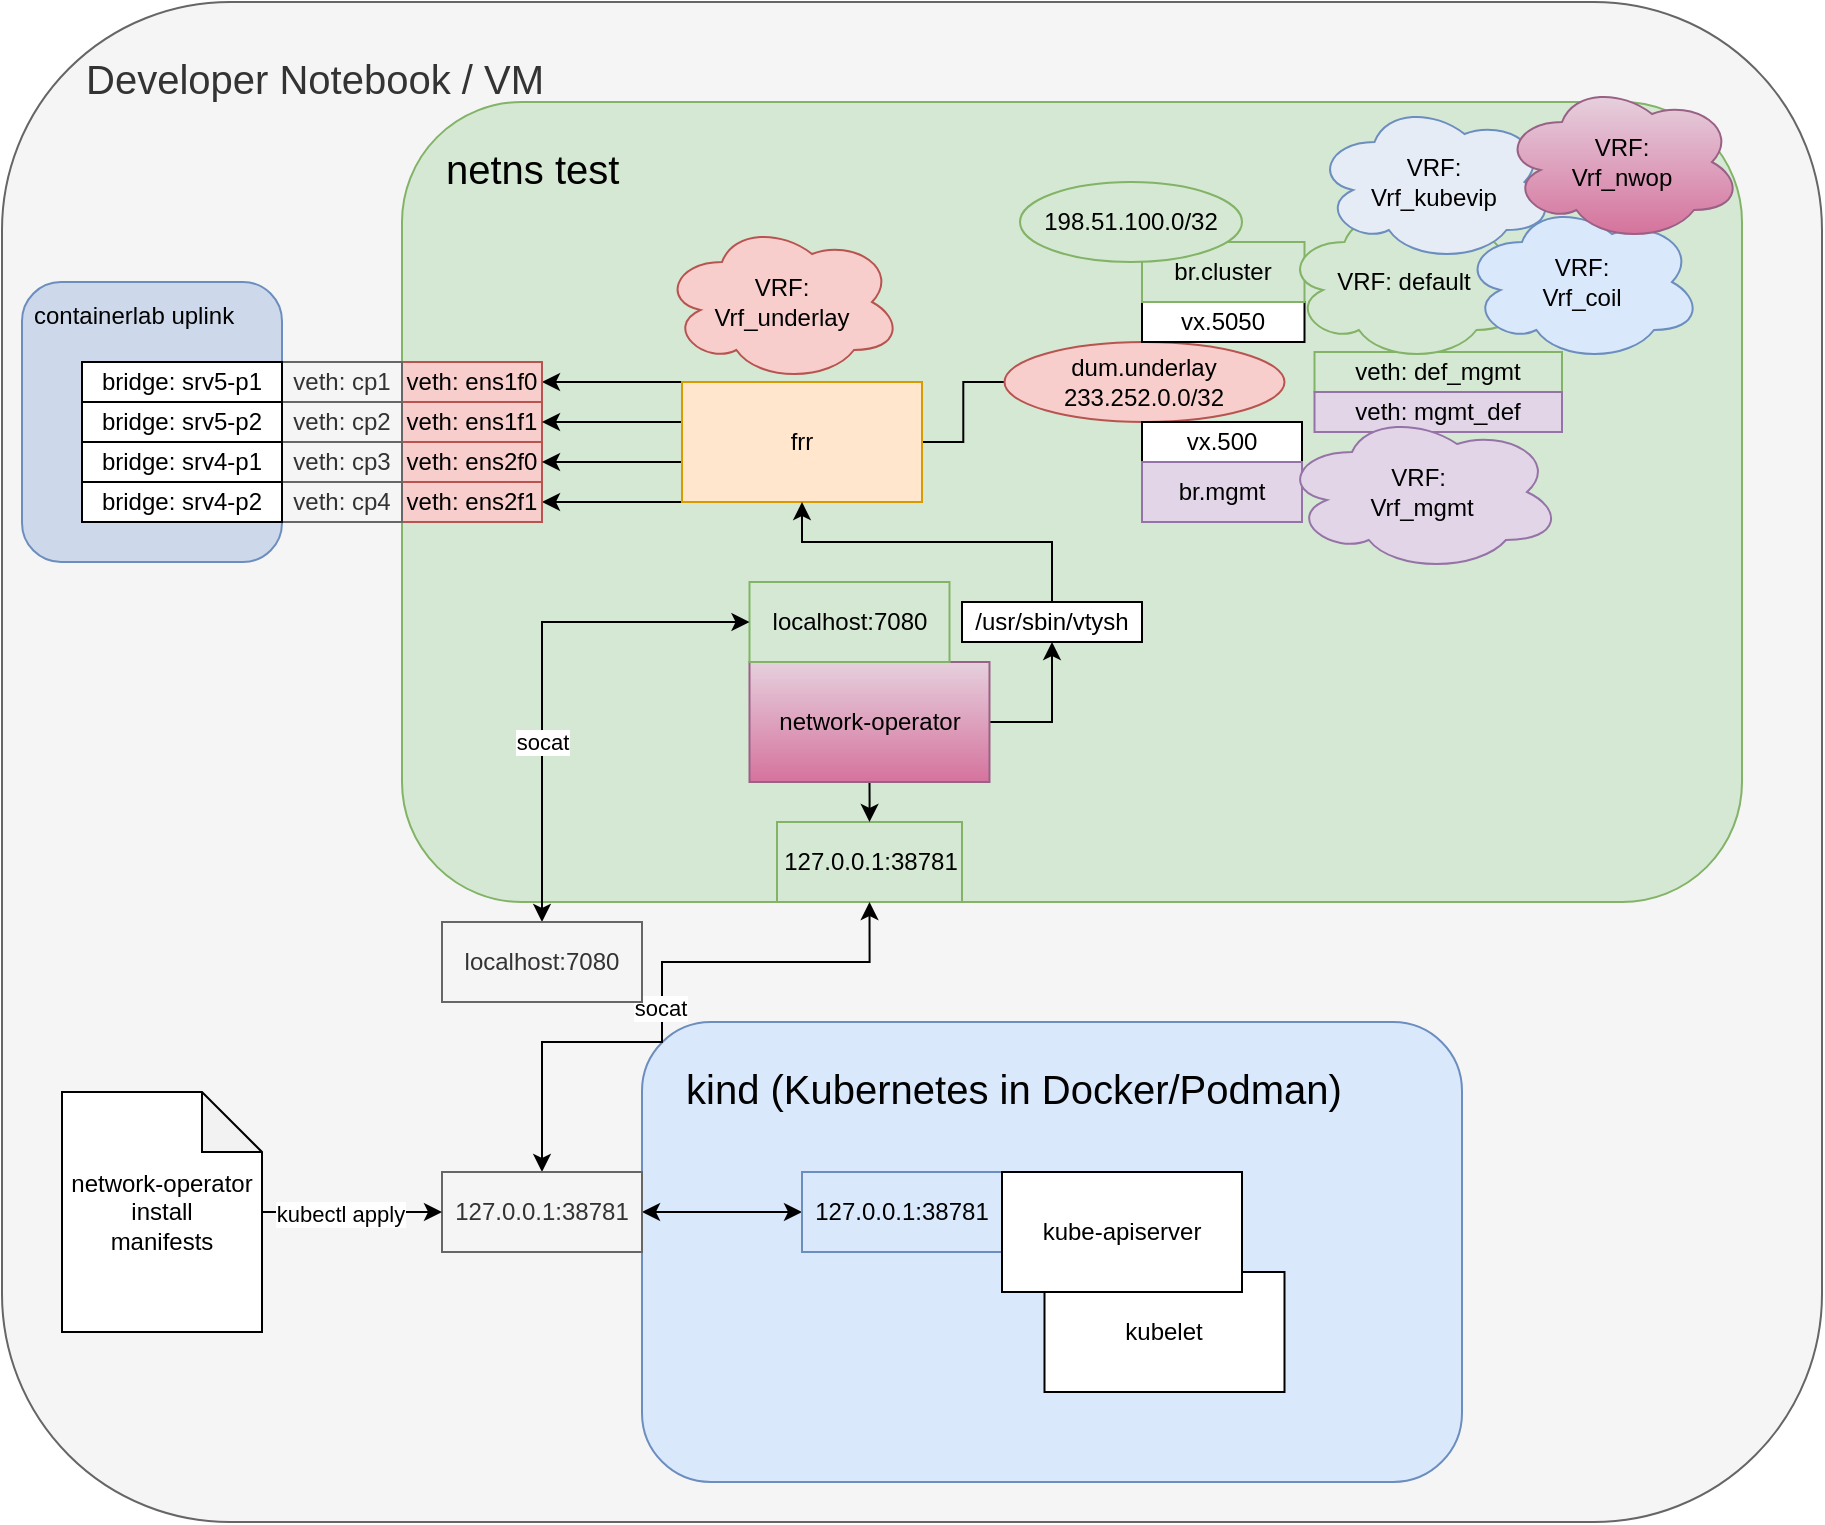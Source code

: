 <mxfile version="21.6.6" type="device">
  <diagram name="Page-1" id="iIiar0x5rh6olEEfK-hi">
    <mxGraphModel dx="1597" dy="879" grid="1" gridSize="10" guides="1" tooltips="1" connect="1" arrows="1" fold="1" page="1" pageScale="1" pageWidth="850" pageHeight="1100" math="0" shadow="0">
      <root>
        <mxCell id="0" />
        <mxCell id="1" parent="0" />
        <mxCell id="qMsLRq_LPOjLAS0bArvF-2" value="Developer Notebook / VM" style="rounded=1;whiteSpace=wrap;html=1;fillColor=#f5f5f5;strokeColor=#666666;verticalAlign=top;align=left;spacingTop=20;fontSize=20;spacingLeft=40;fontColor=#333333;" parent="1" vertex="1">
          <mxGeometry x="50" y="40" width="910" height="760" as="geometry" />
        </mxCell>
        <mxCell id="gz2Yi-kyLkoLTa3RXbDF-60" value="containerlab uplink" style="rounded=1;whiteSpace=wrap;html=1;fillColor=#cdd9ea;strokeColor=#6c8ebf;align=left;verticalAlign=top;spacingTop=3;spacingLeft=4;" parent="1" vertex="1">
          <mxGeometry x="60" y="180" width="130" height="140" as="geometry" />
        </mxCell>
        <mxCell id="qMsLRq_LPOjLAS0bArvF-3" value="netns test" style="rounded=1;whiteSpace=wrap;html=1;align=left;labelPosition=center;verticalLabelPosition=middle;verticalAlign=top;spacingTop=15;spacingLeft=20;fontSize=20;fillColor=#d5e8d4;strokeColor=#82b366;" parent="1" vertex="1">
          <mxGeometry x="250" y="90" width="670" height="400" as="geometry" />
        </mxCell>
        <mxCell id="gz2Yi-kyLkoLTa3RXbDF-2" value="&lt;font style=&quot;font-size: 20px;&quot;&gt;kind (Kubernetes in Docker/Podman)&lt;/font&gt;" style="rounded=1;whiteSpace=wrap;html=1;align=left;labelPosition=center;verticalLabelPosition=middle;verticalAlign=top;spacingTop=15;spacingLeft=20;fillColor=#dae8fc;strokeColor=#6c8ebf;" parent="1" vertex="1">
          <mxGeometry x="370" y="550" width="410" height="230" as="geometry" />
        </mxCell>
        <mxCell id="gz2Yi-kyLkoLTa3RXbDF-3" value="127.0.0.1:38781" style="rounded=0;whiteSpace=wrap;html=1;fillColor=#d5e8d4;strokeColor=#82b366;" parent="1" vertex="1">
          <mxGeometry x="437.5" y="450" width="92.5" height="40" as="geometry" />
        </mxCell>
        <mxCell id="gz2Yi-kyLkoLTa3RXbDF-5" style="edgeStyle=orthogonalEdgeStyle;rounded=0;orthogonalLoop=1;jettySize=auto;html=1;exitX=0.5;exitY=0;exitDx=0;exitDy=0;entryX=0.5;entryY=1;entryDx=0;entryDy=0;startArrow=classic;startFill=1;" parent="1" source="gz2Yi-kyLkoLTa3RXbDF-4" target="gz2Yi-kyLkoLTa3RXbDF-3" edge="1">
          <mxGeometry relative="1" as="geometry">
            <Array as="points">
              <mxPoint x="320" y="560" />
              <mxPoint x="380" y="560" />
              <mxPoint x="380" y="520" />
              <mxPoint x="484" y="520" />
            </Array>
          </mxGeometry>
        </mxCell>
        <mxCell id="gz2Yi-kyLkoLTa3RXbDF-28" value="socat" style="edgeLabel;html=1;align=center;verticalAlign=middle;resizable=0;points=[];" parent="gz2Yi-kyLkoLTa3RXbDF-5" vertex="1" connectable="0">
          <mxGeometry x="-0.05" y="1" relative="1" as="geometry">
            <mxPoint as="offset" />
          </mxGeometry>
        </mxCell>
        <mxCell id="gz2Yi-kyLkoLTa3RXbDF-44" style="edgeStyle=orthogonalEdgeStyle;rounded=0;orthogonalLoop=1;jettySize=auto;html=1;exitX=1;exitY=0.5;exitDx=0;exitDy=0;entryX=0;entryY=0.5;entryDx=0;entryDy=0;startArrow=classic;startFill=1;" parent="1" source="gz2Yi-kyLkoLTa3RXbDF-4" target="gz2Yi-kyLkoLTa3RXbDF-43" edge="1">
          <mxGeometry relative="1" as="geometry" />
        </mxCell>
        <mxCell id="gz2Yi-kyLkoLTa3RXbDF-4" value="127.0.0.1:38781" style="rounded=0;whiteSpace=wrap;html=1;fillColor=#f5f5f5;fontColor=#333333;strokeColor=#666666;" parent="1" vertex="1">
          <mxGeometry x="270" y="625" width="100" height="40" as="geometry" />
        </mxCell>
        <mxCell id="gz2Yi-kyLkoLTa3RXbDF-11" style="edgeStyle=orthogonalEdgeStyle;rounded=0;orthogonalLoop=1;jettySize=auto;html=1;exitX=0.5;exitY=1;exitDx=0;exitDy=0;entryX=0.5;entryY=0;entryDx=0;entryDy=0;" parent="1" source="gz2Yi-kyLkoLTa3RXbDF-6" target="gz2Yi-kyLkoLTa3RXbDF-3" edge="1">
          <mxGeometry relative="1" as="geometry">
            <mxPoint x="358.75" y="450" as="targetPoint" />
            <Array as="points">
              <mxPoint x="484" y="440" />
              <mxPoint x="484" y="440" />
            </Array>
          </mxGeometry>
        </mxCell>
        <mxCell id="gz2Yi-kyLkoLTa3RXbDF-13" style="edgeStyle=orthogonalEdgeStyle;rounded=0;orthogonalLoop=1;jettySize=auto;html=1;exitX=1;exitY=0.5;exitDx=0;exitDy=0;entryX=0.5;entryY=1;entryDx=0;entryDy=0;" parent="1" source="gz2Yi-kyLkoLTa3RXbDF-6" target="gz2Yi-kyLkoLTa3RXbDF-12" edge="1">
          <mxGeometry relative="1" as="geometry">
            <Array as="points">
              <mxPoint x="575" y="400" />
            </Array>
          </mxGeometry>
        </mxCell>
        <mxCell id="gz2Yi-kyLkoLTa3RXbDF-6" value="network-operator" style="rounded=0;whiteSpace=wrap;html=1;fillColor=#e6d0de;gradientColor=#d5739d;strokeColor=#996185;" parent="1" vertex="1">
          <mxGeometry x="423.75" y="370" width="120" height="60" as="geometry" />
        </mxCell>
        <mxCell id="gz2Yi-kyLkoLTa3RXbDF-8" value="veth: ens1f1" style="rounded=0;whiteSpace=wrap;html=1;fillColor=#f8cecc;strokeColor=#b85450;" parent="1" vertex="1">
          <mxGeometry x="250" y="240" width="70" height="20" as="geometry" />
        </mxCell>
        <mxCell id="gz2Yi-kyLkoLTa3RXbDF-9" value="veth: ens2f0" style="rounded=0;whiteSpace=wrap;html=1;fillColor=#f8cecc;strokeColor=#b85450;" parent="1" vertex="1">
          <mxGeometry x="250" y="260" width="70" height="20" as="geometry" />
        </mxCell>
        <mxCell id="gz2Yi-kyLkoLTa3RXbDF-20" style="edgeStyle=orthogonalEdgeStyle;rounded=0;orthogonalLoop=1;jettySize=auto;html=1;exitX=0;exitY=0;exitDx=0;exitDy=0;entryX=1;entryY=0.5;entryDx=0;entryDy=0;" parent="1" source="gz2Yi-kyLkoLTa3RXbDF-10" target="gz2Yi-kyLkoLTa3RXbDF-16" edge="1">
          <mxGeometry relative="1" as="geometry">
            <Array as="points">
              <mxPoint x="390" y="230" />
              <mxPoint x="390" y="230" />
            </Array>
          </mxGeometry>
        </mxCell>
        <mxCell id="gz2Yi-kyLkoLTa3RXbDF-21" style="edgeStyle=orthogonalEdgeStyle;rounded=0;orthogonalLoop=1;jettySize=auto;html=1;exitX=0;exitY=0.25;exitDx=0;exitDy=0;entryX=1;entryY=0.5;entryDx=0;entryDy=0;" parent="1" source="gz2Yi-kyLkoLTa3RXbDF-10" target="gz2Yi-kyLkoLTa3RXbDF-8" edge="1">
          <mxGeometry relative="1" as="geometry">
            <Array as="points">
              <mxPoint x="490" y="230" />
              <mxPoint x="390" y="230" />
              <mxPoint x="390" y="250" />
            </Array>
          </mxGeometry>
        </mxCell>
        <mxCell id="gz2Yi-kyLkoLTa3RXbDF-22" style="edgeStyle=orthogonalEdgeStyle;rounded=0;orthogonalLoop=1;jettySize=auto;html=1;exitX=0;exitY=0.5;exitDx=0;exitDy=0;entryX=1;entryY=0.5;entryDx=0;entryDy=0;" parent="1" source="gz2Yi-kyLkoLTa3RXbDF-10" target="gz2Yi-kyLkoLTa3RXbDF-9" edge="1">
          <mxGeometry relative="1" as="geometry">
            <Array as="points">
              <mxPoint x="490" y="250" />
              <mxPoint x="400" y="250" />
              <mxPoint x="400" y="270" />
            </Array>
          </mxGeometry>
        </mxCell>
        <mxCell id="gz2Yi-kyLkoLTa3RXbDF-23" style="edgeStyle=orthogonalEdgeStyle;rounded=0;orthogonalLoop=1;jettySize=auto;html=1;exitX=0;exitY=1;exitDx=0;exitDy=0;entryX=1;entryY=0.5;entryDx=0;entryDy=0;" parent="1" source="gz2Yi-kyLkoLTa3RXbDF-10" target="gz2Yi-kyLkoLTa3RXbDF-15" edge="1">
          <mxGeometry relative="1" as="geometry">
            <Array as="points">
              <mxPoint x="410" y="270" />
              <mxPoint x="410" y="290" />
            </Array>
          </mxGeometry>
        </mxCell>
        <mxCell id="gz2Yi-kyLkoLTa3RXbDF-56" style="edgeStyle=orthogonalEdgeStyle;rounded=0;orthogonalLoop=1;jettySize=auto;html=1;exitX=1;exitY=0.5;exitDx=0;exitDy=0;entryX=0;entryY=0.5;entryDx=0;entryDy=0;endArrow=none;endFill=0;" parent="1" source="gz2Yi-kyLkoLTa3RXbDF-10" target="gz2Yi-kyLkoLTa3RXbDF-39" edge="1">
          <mxGeometry relative="1" as="geometry" />
        </mxCell>
        <mxCell id="gz2Yi-kyLkoLTa3RXbDF-10" value="frr" style="rounded=0;whiteSpace=wrap;html=1;fillColor=#ffe6cc;strokeColor=#d79b00;" parent="1" vertex="1">
          <mxGeometry x="390" y="230" width="120" height="60" as="geometry" />
        </mxCell>
        <mxCell id="gz2Yi-kyLkoLTa3RXbDF-14" style="edgeStyle=orthogonalEdgeStyle;rounded=0;orthogonalLoop=1;jettySize=auto;html=1;exitX=0.5;exitY=0;exitDx=0;exitDy=0;entryX=0.5;entryY=1;entryDx=0;entryDy=0;" parent="1" source="gz2Yi-kyLkoLTa3RXbDF-12" target="gz2Yi-kyLkoLTa3RXbDF-10" edge="1">
          <mxGeometry relative="1" as="geometry">
            <Array as="points">
              <mxPoint x="575" y="310" />
              <mxPoint x="450" y="310" />
            </Array>
          </mxGeometry>
        </mxCell>
        <mxCell id="gz2Yi-kyLkoLTa3RXbDF-12" value="/usr/sbin/vtysh" style="rounded=0;whiteSpace=wrap;html=1;" parent="1" vertex="1">
          <mxGeometry x="530" y="340" width="90" height="20" as="geometry" />
        </mxCell>
        <mxCell id="gz2Yi-kyLkoLTa3RXbDF-15" value="veth: ens2f1" style="rounded=0;whiteSpace=wrap;html=1;fillColor=#f8cecc;strokeColor=#b85450;" parent="1" vertex="1">
          <mxGeometry x="250" y="280" width="70" height="20" as="geometry" />
        </mxCell>
        <mxCell id="gz2Yi-kyLkoLTa3RXbDF-16" value="veth: ens1f0" style="rounded=0;whiteSpace=wrap;html=1;fillColor=#f8cecc;strokeColor=#b85450;" parent="1" vertex="1">
          <mxGeometry x="250" y="220" width="70" height="20" as="geometry" />
        </mxCell>
        <mxCell id="gz2Yi-kyLkoLTa3RXbDF-25" value="localhost:7080" style="rounded=0;whiteSpace=wrap;html=1;fillColor=#d5e8d4;strokeColor=#82b366;" parent="1" vertex="1">
          <mxGeometry x="423.75" y="330" width="100" height="40" as="geometry" />
        </mxCell>
        <mxCell id="gz2Yi-kyLkoLTa3RXbDF-27" style="edgeStyle=orthogonalEdgeStyle;rounded=0;orthogonalLoop=1;jettySize=auto;html=1;entryX=0;entryY=0.5;entryDx=0;entryDy=0;startArrow=classic;startFill=1;" parent="1" source="gz2Yi-kyLkoLTa3RXbDF-26" target="gz2Yi-kyLkoLTa3RXbDF-25" edge="1">
          <mxGeometry relative="1" as="geometry">
            <Array as="points">
              <mxPoint x="320" y="350" />
            </Array>
          </mxGeometry>
        </mxCell>
        <mxCell id="gz2Yi-kyLkoLTa3RXbDF-29" value="socat" style="edgeLabel;html=1;align=center;verticalAlign=middle;resizable=0;points=[];" parent="gz2Yi-kyLkoLTa3RXbDF-27" vertex="1" connectable="0">
          <mxGeometry x="-0.292" relative="1" as="geometry">
            <mxPoint as="offset" />
          </mxGeometry>
        </mxCell>
        <mxCell id="gz2Yi-kyLkoLTa3RXbDF-26" value="localhost:7080" style="rounded=0;whiteSpace=wrap;html=1;fillColor=#f5f5f5;fontColor=#333333;strokeColor=#666666;" parent="1" vertex="1">
          <mxGeometry x="270" y="500" width="100" height="40" as="geometry" />
        </mxCell>
        <mxCell id="gz2Yi-kyLkoLTa3RXbDF-31" value="veth: cp1" style="rounded=0;whiteSpace=wrap;html=1;fillColor=#f5f5f5;fontColor=#333333;strokeColor=#666666;" parent="1" vertex="1">
          <mxGeometry x="190" y="220" width="60" height="20" as="geometry" />
        </mxCell>
        <mxCell id="gz2Yi-kyLkoLTa3RXbDF-32" value="veth: cp2" style="rounded=0;whiteSpace=wrap;html=1;fillColor=#f5f5f5;fontColor=#333333;strokeColor=#666666;" parent="1" vertex="1">
          <mxGeometry x="190" y="240" width="60" height="20" as="geometry" />
        </mxCell>
        <mxCell id="gz2Yi-kyLkoLTa3RXbDF-33" value="veth: cp3" style="rounded=0;whiteSpace=wrap;html=1;fillColor=#f5f5f5;fontColor=#333333;strokeColor=#666666;" parent="1" vertex="1">
          <mxGeometry x="190" y="260" width="60" height="20" as="geometry" />
        </mxCell>
        <mxCell id="gz2Yi-kyLkoLTa3RXbDF-34" value="veth: cp4" style="rounded=0;whiteSpace=wrap;html=1;fillColor=#f5f5f5;fontColor=#333333;strokeColor=#666666;" parent="1" vertex="1">
          <mxGeometry x="190" y="280" width="60" height="20" as="geometry" />
        </mxCell>
        <mxCell id="gz2Yi-kyLkoLTa3RXbDF-35" value="bridge:&amp;nbsp;srv5-p1" style="rounded=0;whiteSpace=wrap;html=1;" parent="1" vertex="1">
          <mxGeometry x="90" y="220" width="100" height="20" as="geometry" />
        </mxCell>
        <mxCell id="gz2Yi-kyLkoLTa3RXbDF-36" value="bridge:&amp;nbsp;srv5-p2" style="rounded=0;whiteSpace=wrap;html=1;" parent="1" vertex="1">
          <mxGeometry x="90" y="240" width="100" height="20" as="geometry" />
        </mxCell>
        <mxCell id="gz2Yi-kyLkoLTa3RXbDF-37" value="bridge:&amp;nbsp;srv4-p1" style="rounded=0;whiteSpace=wrap;html=1;" parent="1" vertex="1">
          <mxGeometry x="90" y="260" width="100" height="20" as="geometry" />
        </mxCell>
        <mxCell id="gz2Yi-kyLkoLTa3RXbDF-38" value="bridge:&amp;nbsp;srv4-p2" style="rounded=0;whiteSpace=wrap;html=1;" parent="1" vertex="1">
          <mxGeometry x="90" y="280" width="100" height="20" as="geometry" />
        </mxCell>
        <mxCell id="gz2Yi-kyLkoLTa3RXbDF-39" value="dum.underlay&lt;br&gt;233.252.0.0/32" style="ellipse;whiteSpace=wrap;html=1;fillColor=#f8cecc;strokeColor=#b85450;" parent="1" vertex="1">
          <mxGeometry x="551.25" y="210" width="140" height="40" as="geometry" />
        </mxCell>
        <mxCell id="gz2Yi-kyLkoLTa3RXbDF-42" value="vx.5050" style="square;whiteSpace=wrap;html=1;" parent="1" vertex="1">
          <mxGeometry x="620" y="190" width="81.25" height="20" as="geometry" />
        </mxCell>
        <mxCell id="gz2Yi-kyLkoLTa3RXbDF-43" value="127.0.0.1:38781" style="rounded=0;whiteSpace=wrap;html=1;fillColor=#dae8fc;strokeColor=#6c8ebf;" parent="1" vertex="1">
          <mxGeometry x="450" y="625" width="100" height="40" as="geometry" />
        </mxCell>
        <mxCell id="gz2Yi-kyLkoLTa3RXbDF-46" value="br.cluster" style="rounded=0;whiteSpace=wrap;html=1;fillColor=#d5e8d4;strokeColor=#82b366;" parent="1" vertex="1">
          <mxGeometry x="620" y="160" width="81.25" height="30" as="geometry" />
        </mxCell>
        <mxCell id="gz2Yi-kyLkoLTa3RXbDF-41" value="vx.500" style="square;whiteSpace=wrap;html=1;" parent="1" vertex="1">
          <mxGeometry x="620" y="250" width="80" height="20" as="geometry" />
        </mxCell>
        <mxCell id="gz2Yi-kyLkoLTa3RXbDF-52" style="edgeStyle=orthogonalEdgeStyle;rounded=0;orthogonalLoop=1;jettySize=auto;html=1;entryX=0;entryY=0.5;entryDx=0;entryDy=0;" parent="1" source="gz2Yi-kyLkoLTa3RXbDF-51" target="gz2Yi-kyLkoLTa3RXbDF-4" edge="1">
          <mxGeometry relative="1" as="geometry" />
        </mxCell>
        <mxCell id="gz2Yi-kyLkoLTa3RXbDF-53" value="kubectl apply" style="edgeLabel;html=1;align=center;verticalAlign=middle;resizable=0;points=[];" parent="gz2Yi-kyLkoLTa3RXbDF-52" vertex="1" connectable="0">
          <mxGeometry x="-0.133" y="-1" relative="1" as="geometry">
            <mxPoint as="offset" />
          </mxGeometry>
        </mxCell>
        <mxCell id="gz2Yi-kyLkoLTa3RXbDF-51" value="network-operator&lt;br&gt;install &lt;br&gt;manifests" style="shape=note;whiteSpace=wrap;html=1;backgroundOutline=1;darkOpacity=0.05;" parent="1" vertex="1">
          <mxGeometry x="80" y="585" width="100" height="120" as="geometry" />
        </mxCell>
        <mxCell id="gz2Yi-kyLkoLTa3RXbDF-54" value="veth: def_mgmt" style="rounded=0;whiteSpace=wrap;html=1;fillColor=#d5e8d4;strokeColor=#82b366;" parent="1" vertex="1">
          <mxGeometry x="706.25" y="215" width="123.75" height="20" as="geometry" />
        </mxCell>
        <mxCell id="gz2Yi-kyLkoLTa3RXbDF-55" value="veth: mgmt_def" style="rounded=0;whiteSpace=wrap;html=1;fillColor=#e1d5e7;strokeColor=#9673a6;" parent="1" vertex="1">
          <mxGeometry x="706.25" y="235" width="123.75" height="20" as="geometry" />
        </mxCell>
        <mxCell id="gz2Yi-kyLkoLTa3RXbDF-47" value="br.mgmt" style="rounded=0;whiteSpace=wrap;html=1;fillColor=#e1d5e7;strokeColor=#9673a6;" parent="1" vertex="1">
          <mxGeometry x="620" y="270" width="80" height="30" as="geometry" />
        </mxCell>
        <mxCell id="gz2Yi-kyLkoLTa3RXbDF-50" value="VRF:&amp;nbsp;&lt;br&gt;Vrf_mgmt" style="ellipse;shape=cloud;whiteSpace=wrap;html=1;fillColor=#e1d5e7;strokeColor=#9673a6;" parent="1" vertex="1">
          <mxGeometry x="690" y="245" width="140" height="80" as="geometry" />
        </mxCell>
        <mxCell id="gz2Yi-kyLkoLTa3RXbDF-49" value="VRF: default" style="ellipse;shape=cloud;whiteSpace=wrap;html=1;fillColor=#d5e8d4;strokeColor=#82b366;" parent="1" vertex="1">
          <mxGeometry x="691.25" y="140" width="120" height="80" as="geometry" />
        </mxCell>
        <mxCell id="gz2Yi-kyLkoLTa3RXbDF-57" value="VRF:&lt;br&gt;Vrf_underlay" style="ellipse;shape=cloud;whiteSpace=wrap;html=1;fillColor=#f8cecc;strokeColor=#b85450;" parent="1" vertex="1">
          <mxGeometry x="380" y="150" width="120" height="80" as="geometry" />
        </mxCell>
        <mxCell id="gz2Yi-kyLkoLTa3RXbDF-58" value="VRF:&lt;br&gt;Vrf_coil" style="ellipse;shape=cloud;whiteSpace=wrap;html=1;fillColor=#dae8fc;strokeColor=#6c8ebf;" parent="1" vertex="1">
          <mxGeometry x="780" y="140" width="120" height="80" as="geometry" />
        </mxCell>
        <mxCell id="gz2Yi-kyLkoLTa3RXbDF-59" value="VRF:&lt;br&gt;Vrf_kubevip" style="ellipse;shape=cloud;whiteSpace=wrap;html=1;fillColor=#e6ecf5;strokeColor=#6c8ebf;" parent="1" vertex="1">
          <mxGeometry x="706.25" y="90" width="120" height="80" as="geometry" />
        </mxCell>
        <mxCell id="gz2Yi-kyLkoLTa3RXbDF-61" value="VRF:&lt;br&gt;Vrf_nwop" style="ellipse;shape=cloud;whiteSpace=wrap;html=1;fillColor=#e6d0de;strokeColor=#996185;gradientColor=#d5739d;" parent="1" vertex="1">
          <mxGeometry x="800" y="80" width="120" height="80" as="geometry" />
        </mxCell>
        <mxCell id="gz2Yi-kyLkoLTa3RXbDF-62" value="kubelet" style="rounded=0;whiteSpace=wrap;html=1;" parent="1" vertex="1">
          <mxGeometry x="571.25" y="675" width="120" height="60" as="geometry" />
        </mxCell>
        <mxCell id="gz2Yi-kyLkoLTa3RXbDF-7" value="kube-apiserver" style="rounded=0;whiteSpace=wrap;html=1;" parent="1" vertex="1">
          <mxGeometry x="550" y="625" width="120" height="60" as="geometry" />
        </mxCell>
        <mxCell id="iUtKIoAyqYSrgm7YZu6i-1" value="198.51.100.0/32" style="ellipse;whiteSpace=wrap;html=1;fillColor=#d5e8d4;strokeColor=#82b366;" vertex="1" parent="1">
          <mxGeometry x="559" y="130" width="111" height="40" as="geometry" />
        </mxCell>
      </root>
    </mxGraphModel>
  </diagram>
</mxfile>
